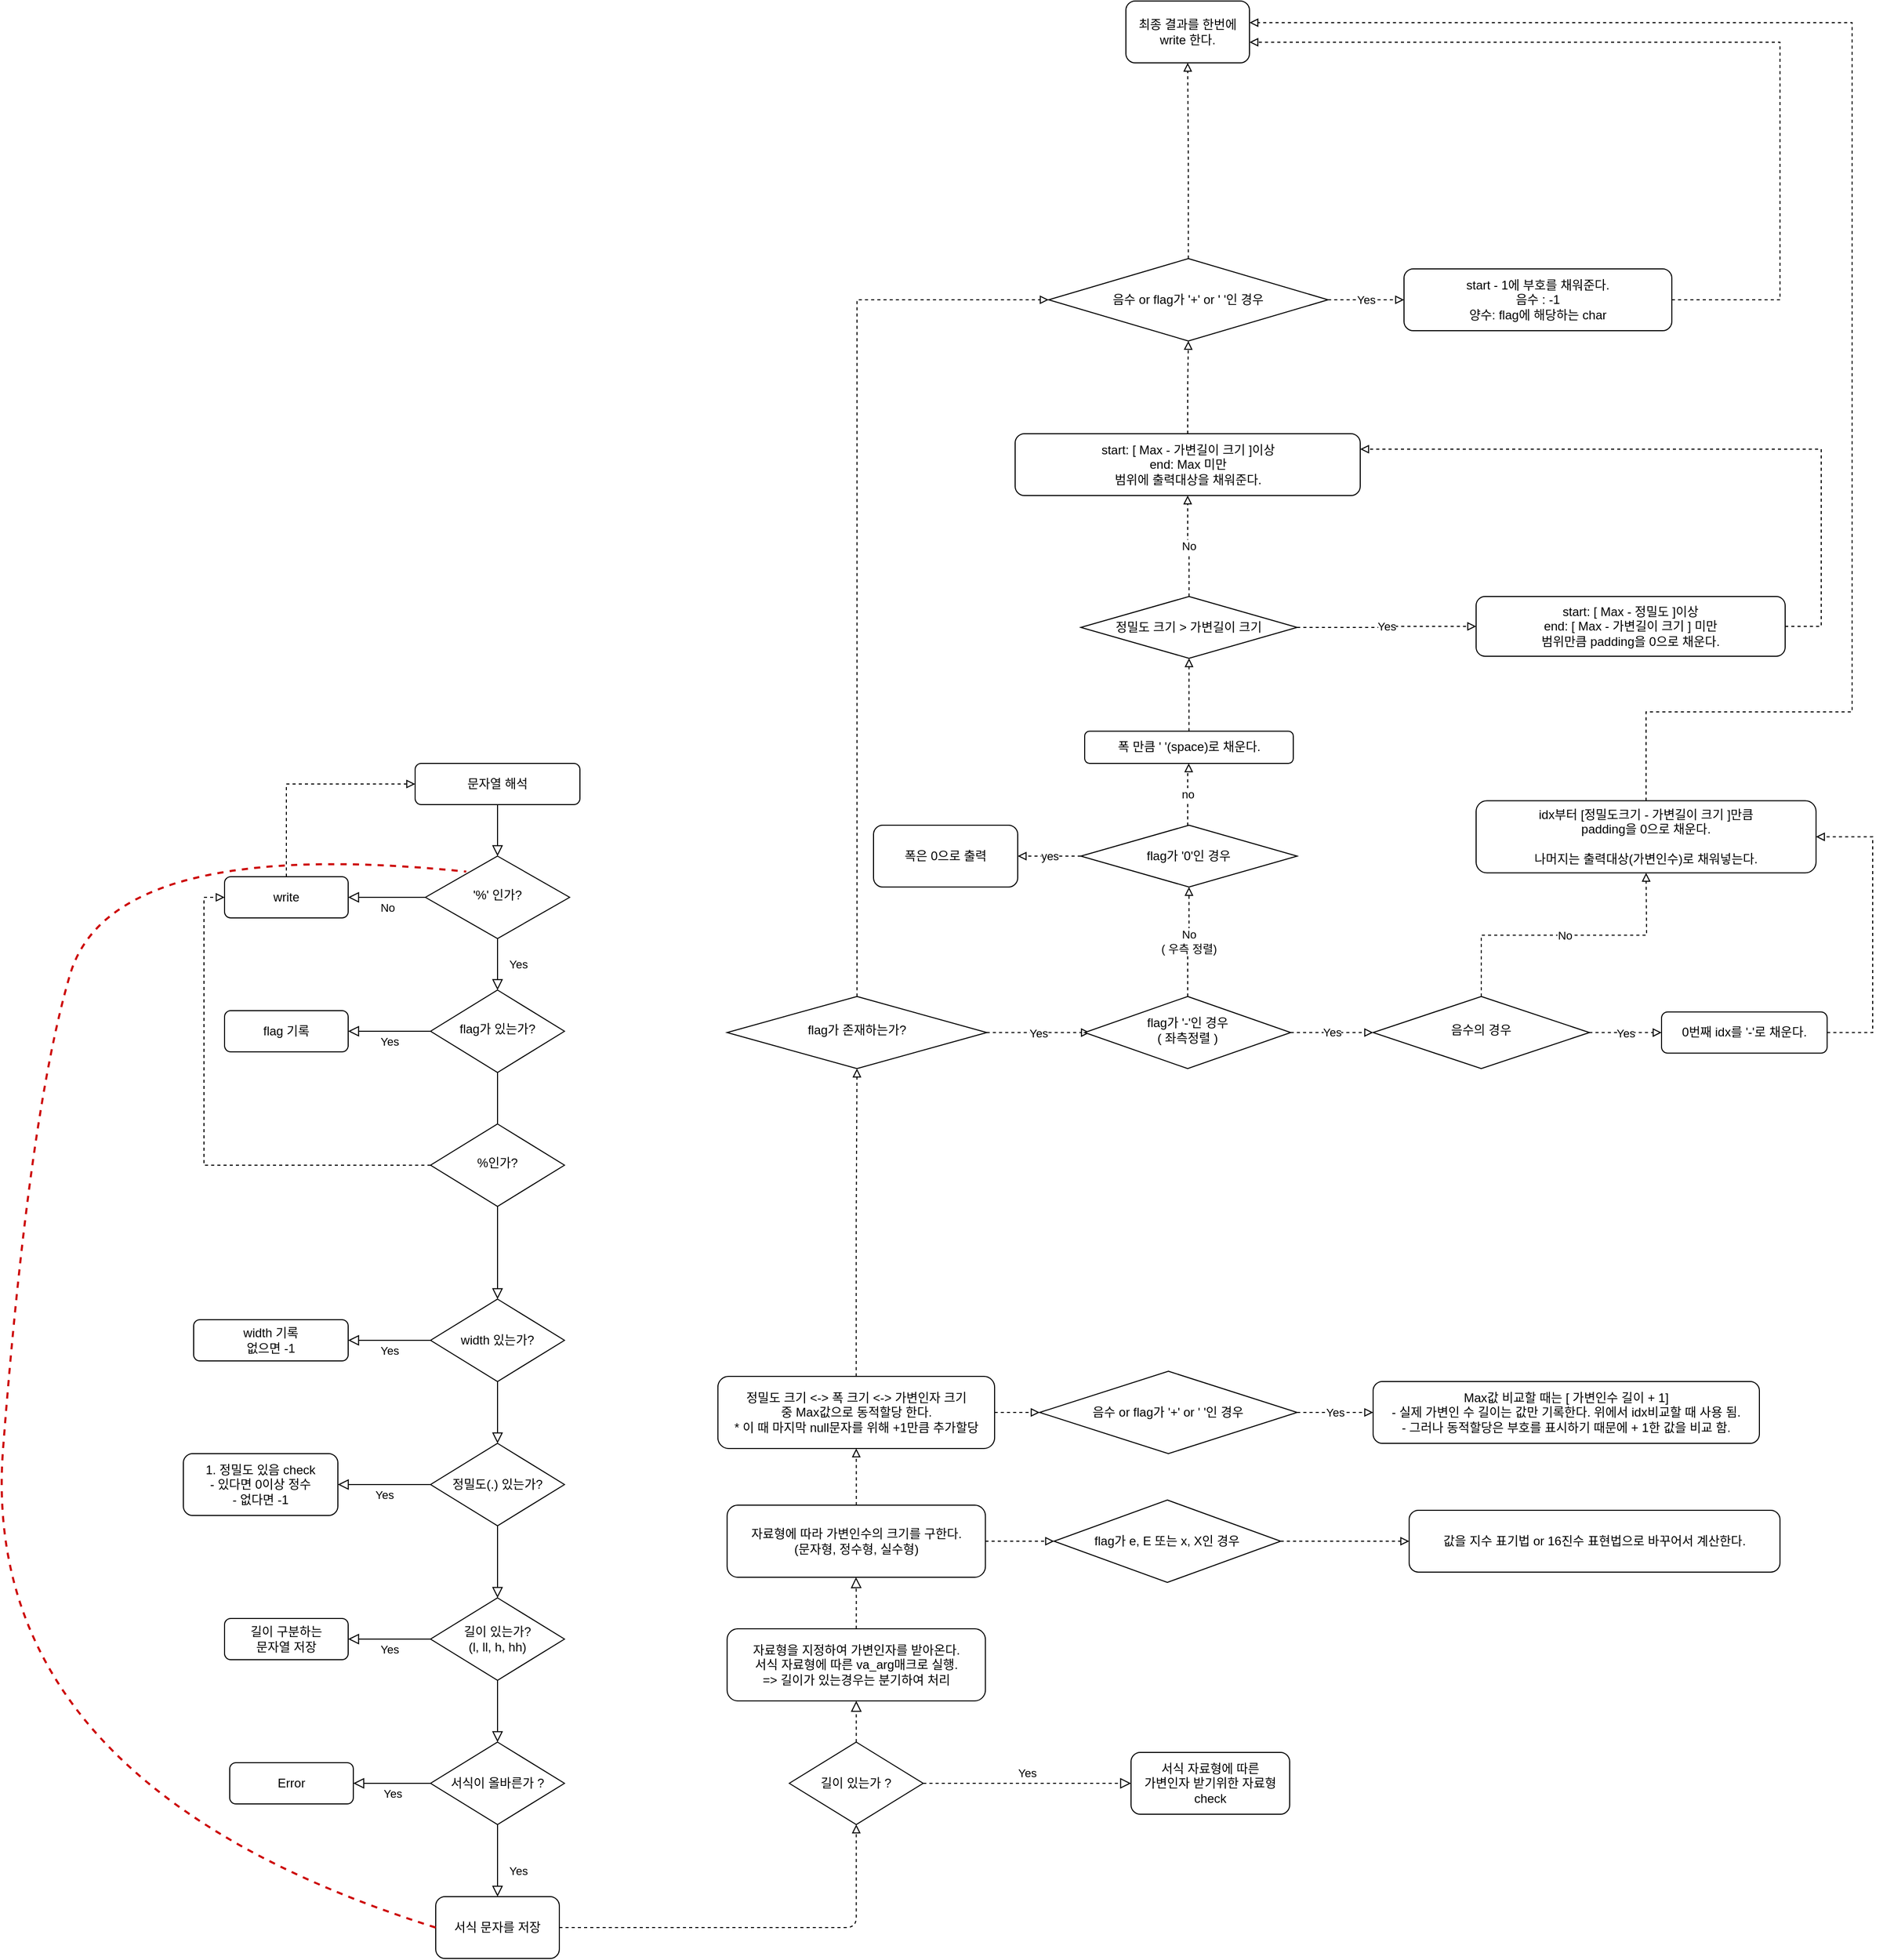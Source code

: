 <mxfile version="13.10.2" type="github">
  <diagram id="C5RBs43oDa-KdzZeNtuy" name="Page-1">
    <mxGraphModel dx="4655" dy="3964" grid="1" gridSize="10" guides="1" tooltips="1" connect="1" arrows="1" fold="1" page="1" pageScale="1" pageWidth="827" pageHeight="1169" math="0" shadow="0">
      <root>
        <mxCell id="WIyWlLk6GJQsqaUBKTNV-0" />
        <mxCell id="WIyWlLk6GJQsqaUBKTNV-1" parent="WIyWlLk6GJQsqaUBKTNV-0" />
        <mxCell id="WIyWlLk6GJQsqaUBKTNV-2" value="" style="rounded=0;html=1;jettySize=auto;orthogonalLoop=1;fontSize=11;endArrow=block;endFill=0;endSize=8;strokeWidth=1;shadow=0;labelBackgroundColor=none;edgeStyle=orthogonalEdgeStyle;" parent="WIyWlLk6GJQsqaUBKTNV-1" source="WIyWlLk6GJQsqaUBKTNV-3" target="WIyWlLk6GJQsqaUBKTNV-6" edge="1">
          <mxGeometry relative="1" as="geometry" />
        </mxCell>
        <mxCell id="WIyWlLk6GJQsqaUBKTNV-3" value="문자열 해석" style="rounded=1;whiteSpace=wrap;html=1;fontSize=12;glass=0;strokeWidth=1;shadow=0;" parent="WIyWlLk6GJQsqaUBKTNV-1" vertex="1">
          <mxGeometry x="545" y="180" width="160" height="40" as="geometry" />
        </mxCell>
        <mxCell id="WIyWlLk6GJQsqaUBKTNV-4" value="Yes" style="rounded=0;html=1;jettySize=auto;orthogonalLoop=1;fontSize=11;endArrow=block;endFill=0;endSize=8;strokeWidth=1;shadow=0;labelBackgroundColor=none;edgeStyle=orthogonalEdgeStyle;" parent="WIyWlLk6GJQsqaUBKTNV-1" source="WIyWlLk6GJQsqaUBKTNV-6" target="WIyWlLk6GJQsqaUBKTNV-10" edge="1">
          <mxGeometry y="20" relative="1" as="geometry">
            <mxPoint as="offset" />
          </mxGeometry>
        </mxCell>
        <mxCell id="WIyWlLk6GJQsqaUBKTNV-5" value="No" style="edgeStyle=orthogonalEdgeStyle;rounded=0;html=1;jettySize=auto;orthogonalLoop=1;fontSize=11;endArrow=block;endFill=0;endSize=8;strokeWidth=1;shadow=0;labelBackgroundColor=none;entryX=1;entryY=0.5;entryDx=0;entryDy=0;exitX=0;exitY=0.5;exitDx=0;exitDy=0;" parent="WIyWlLk6GJQsqaUBKTNV-1" source="WIyWlLk6GJQsqaUBKTNV-6" target="WIyWlLk6GJQsqaUBKTNV-7" edge="1">
          <mxGeometry y="10" relative="1" as="geometry">
            <mxPoint as="offset" />
            <mxPoint x="276" y="310" as="sourcePoint" />
          </mxGeometry>
        </mxCell>
        <mxCell id="WIyWlLk6GJQsqaUBKTNV-6" value="&#39;%&#39; 인가?" style="rhombus;whiteSpace=wrap;html=1;shadow=0;fontFamily=Helvetica;fontSize=12;align=center;strokeWidth=1;spacing=6;spacingTop=-4;" parent="WIyWlLk6GJQsqaUBKTNV-1" vertex="1">
          <mxGeometry x="555" y="270" width="140" height="80" as="geometry" />
        </mxCell>
        <mxCell id="OvsMwWnRRP1DeN86lsT_-8" style="edgeStyle=orthogonalEdgeStyle;rounded=0;orthogonalLoop=1;jettySize=auto;html=1;exitX=0.5;exitY=0;exitDx=0;exitDy=0;entryX=0;entryY=0.5;entryDx=0;entryDy=0;dashed=1;endArrow=block;endFill=0;" edge="1" parent="WIyWlLk6GJQsqaUBKTNV-1" source="WIyWlLk6GJQsqaUBKTNV-7" target="WIyWlLk6GJQsqaUBKTNV-3">
          <mxGeometry relative="1" as="geometry" />
        </mxCell>
        <mxCell id="WIyWlLk6GJQsqaUBKTNV-7" value="write" style="rounded=1;whiteSpace=wrap;html=1;fontSize=12;glass=0;strokeWidth=1;shadow=0;" parent="WIyWlLk6GJQsqaUBKTNV-1" vertex="1">
          <mxGeometry x="360" y="290" width="120" height="40" as="geometry" />
        </mxCell>
        <mxCell id="WIyWlLk6GJQsqaUBKTNV-8" value="" style="rounded=0;html=1;jettySize=auto;orthogonalLoop=1;fontSize=11;endArrow=block;endFill=0;endSize=8;strokeWidth=1;shadow=0;labelBackgroundColor=none;edgeStyle=orthogonalEdgeStyle;entryX=0.5;entryY=0;entryDx=0;entryDy=0;" parent="WIyWlLk6GJQsqaUBKTNV-1" source="WIyWlLk6GJQsqaUBKTNV-10" target="HWznGPXGOaG3OOnh7ew8-0" edge="1">
          <mxGeometry x="0.273" y="20" relative="1" as="geometry">
            <mxPoint as="offset" />
            <mxPoint x="645" y="530" as="targetPoint" />
            <Array as="points" />
          </mxGeometry>
        </mxCell>
        <mxCell id="WIyWlLk6GJQsqaUBKTNV-9" value="Yes" style="edgeStyle=orthogonalEdgeStyle;rounded=0;html=1;jettySize=auto;orthogonalLoop=1;fontSize=11;endArrow=block;endFill=0;endSize=8;strokeWidth=1;shadow=0;labelBackgroundColor=none;entryX=1;entryY=0.5;entryDx=0;entryDy=0;exitX=0;exitY=0.5;exitDx=0;exitDy=0;" parent="WIyWlLk6GJQsqaUBKTNV-1" source="WIyWlLk6GJQsqaUBKTNV-10" target="WIyWlLk6GJQsqaUBKTNV-12" edge="1">
          <mxGeometry y="10" relative="1" as="geometry">
            <mxPoint as="offset" />
            <mxPoint x="271" y="440" as="sourcePoint" />
          </mxGeometry>
        </mxCell>
        <mxCell id="WIyWlLk6GJQsqaUBKTNV-10" value="flag가 있는가?" style="rhombus;whiteSpace=wrap;html=1;shadow=0;fontFamily=Helvetica;fontSize=12;align=center;strokeWidth=1;spacing=6;spacingTop=-4;" parent="WIyWlLk6GJQsqaUBKTNV-1" vertex="1">
          <mxGeometry x="560" y="400" width="130" height="80" as="geometry" />
        </mxCell>
        <mxCell id="WIyWlLk6GJQsqaUBKTNV-12" value="flag 기록" style="rounded=1;whiteSpace=wrap;html=1;fontSize=12;glass=0;strokeWidth=1;shadow=0;" parent="WIyWlLk6GJQsqaUBKTNV-1" vertex="1">
          <mxGeometry x="360" y="420" width="120" height="40" as="geometry" />
        </mxCell>
        <mxCell id="HWznGPXGOaG3OOnh7ew8-0" value="width 있는가?" style="rhombus;whiteSpace=wrap;html=1;" parent="WIyWlLk6GJQsqaUBKTNV-1" vertex="1">
          <mxGeometry x="560" y="700" width="130" height="80" as="geometry" />
        </mxCell>
        <mxCell id="HWznGPXGOaG3OOnh7ew8-6" value="width 기록&lt;br&gt;없으면 -1" style="rounded=1;whiteSpace=wrap;html=1;fontSize=12;glass=0;strokeWidth=1;shadow=0;" parent="WIyWlLk6GJQsqaUBKTNV-1" vertex="1">
          <mxGeometry x="330" y="720" width="150" height="40" as="geometry" />
        </mxCell>
        <mxCell id="HWznGPXGOaG3OOnh7ew8-9" value="정밀도(.) 있는가?" style="rhombus;whiteSpace=wrap;html=1;" parent="WIyWlLk6GJQsqaUBKTNV-1" vertex="1">
          <mxGeometry x="560" y="840" width="130" height="80" as="geometry" />
        </mxCell>
        <mxCell id="HWznGPXGOaG3OOnh7ew8-10" value="" style="rounded=0;html=1;jettySize=auto;orthogonalLoop=1;fontSize=11;endArrow=block;endFill=0;endSize=8;strokeWidth=1;shadow=0;labelBackgroundColor=none;edgeStyle=orthogonalEdgeStyle;entryX=0.5;entryY=0;entryDx=0;entryDy=0;exitX=0.5;exitY=1;exitDx=0;exitDy=0;" parent="WIyWlLk6GJQsqaUBKTNV-1" source="HWznGPXGOaG3OOnh7ew8-0" target="HWznGPXGOaG3OOnh7ew8-9" edge="1">
          <mxGeometry x="0.273" y="20" relative="1" as="geometry">
            <mxPoint as="offset" />
            <mxPoint x="635" y="670" as="sourcePoint" />
            <mxPoint x="635" y="760" as="targetPoint" />
            <Array as="points" />
          </mxGeometry>
        </mxCell>
        <mxCell id="HWznGPXGOaG3OOnh7ew8-12" value="1. 정밀도 있음 check&lt;br&gt;- 있다면 0이상 정수&lt;br&gt;- 없다면 -1" style="rounded=1;whiteSpace=wrap;html=1;fontSize=12;glass=0;strokeWidth=1;shadow=0;" parent="WIyWlLk6GJQsqaUBKTNV-1" vertex="1">
          <mxGeometry x="320" y="850" width="150" height="60" as="geometry" />
        </mxCell>
        <mxCell id="HWznGPXGOaG3OOnh7ew8-13" value="길이 있는가?&lt;br&gt;(l, ll, h, hh)" style="rhombus;whiteSpace=wrap;html=1;" parent="WIyWlLk6GJQsqaUBKTNV-1" vertex="1">
          <mxGeometry x="560" y="990" width="130" height="80" as="geometry" />
        </mxCell>
        <mxCell id="HWznGPXGOaG3OOnh7ew8-15" value="길이 구분하는 &lt;br&gt;문자열 저장" style="rounded=1;whiteSpace=wrap;html=1;fontSize=12;glass=0;strokeWidth=1;shadow=0;" parent="WIyWlLk6GJQsqaUBKTNV-1" vertex="1">
          <mxGeometry x="360" y="1010" width="120" height="40" as="geometry" />
        </mxCell>
        <mxCell id="HWznGPXGOaG3OOnh7ew8-16" value="" style="rounded=0;html=1;jettySize=auto;orthogonalLoop=1;fontSize=11;endArrow=block;endFill=0;endSize=8;strokeWidth=1;shadow=0;labelBackgroundColor=none;edgeStyle=orthogonalEdgeStyle;exitX=0.5;exitY=1;exitDx=0;exitDy=0;" parent="WIyWlLk6GJQsqaUBKTNV-1" source="HWznGPXGOaG3OOnh7ew8-9" edge="1">
          <mxGeometry x="0.273" y="20" relative="1" as="geometry">
            <mxPoint as="offset" />
            <mxPoint x="624.5" y="925" as="sourcePoint" />
            <mxPoint x="625" y="990" as="targetPoint" />
            <Array as="points" />
          </mxGeometry>
        </mxCell>
        <mxCell id="HWznGPXGOaG3OOnh7ew8-17" value="서식이 올바른가 ?" style="rhombus;whiteSpace=wrap;html=1;" parent="WIyWlLk6GJQsqaUBKTNV-1" vertex="1">
          <mxGeometry x="560" y="1130" width="130" height="80" as="geometry" />
        </mxCell>
        <mxCell id="HWznGPXGOaG3OOnh7ew8-19" value="Error" style="rounded=1;whiteSpace=wrap;html=1;fontSize=12;glass=0;strokeWidth=1;shadow=0;" parent="WIyWlLk6GJQsqaUBKTNV-1" vertex="1">
          <mxGeometry x="365" y="1150" width="120" height="40" as="geometry" />
        </mxCell>
        <mxCell id="HWznGPXGOaG3OOnh7ew8-20" value="" style="rounded=0;html=1;jettySize=auto;orthogonalLoop=1;fontSize=11;endArrow=block;endFill=0;endSize=8;strokeWidth=1;shadow=0;labelBackgroundColor=none;edgeStyle=orthogonalEdgeStyle;exitX=0.5;exitY=1;exitDx=0;exitDy=0;entryX=0.5;entryY=0;entryDx=0;entryDy=0;" parent="WIyWlLk6GJQsqaUBKTNV-1" source="HWznGPXGOaG3OOnh7ew8-13" target="HWznGPXGOaG3OOnh7ew8-17" edge="1">
          <mxGeometry x="0.273" y="20" relative="1" as="geometry">
            <mxPoint as="offset" />
            <mxPoint x="624.5" y="1180" as="sourcePoint" />
            <mxPoint x="625" y="1140" as="targetPoint" />
            <Array as="points" />
          </mxGeometry>
        </mxCell>
        <mxCell id="HWznGPXGOaG3OOnh7ew8-26" value="Yes" style="rounded=0;html=1;jettySize=auto;orthogonalLoop=1;fontSize=11;endArrow=block;endFill=0;endSize=8;strokeWidth=1;shadow=0;labelBackgroundColor=none;edgeStyle=orthogonalEdgeStyle;exitX=0.5;exitY=1;exitDx=0;exitDy=0;entryX=0.5;entryY=0;entryDx=0;entryDy=0;" parent="WIyWlLk6GJQsqaUBKTNV-1" source="HWznGPXGOaG3OOnh7ew8-17" edge="1">
          <mxGeometry x="0.273" y="20" relative="1" as="geometry">
            <mxPoint as="offset" />
            <mxPoint x="634.5" y="1190" as="sourcePoint" />
            <mxPoint x="625" y="1280" as="targetPoint" />
            <Array as="points" />
          </mxGeometry>
        </mxCell>
        <mxCell id="HWznGPXGOaG3OOnh7ew8-31" value="서식 문자를 저장" style="rounded=1;whiteSpace=wrap;html=1;" parent="WIyWlLk6GJQsqaUBKTNV-1" vertex="1">
          <mxGeometry x="565" y="1280" width="120" height="60" as="geometry" />
        </mxCell>
        <mxCell id="HWznGPXGOaG3OOnh7ew8-33" value="Yes" style="edgeStyle=orthogonalEdgeStyle;rounded=0;html=1;jettySize=auto;orthogonalLoop=1;fontSize=11;endArrow=block;endFill=0;endSize=8;strokeWidth=1;shadow=0;labelBackgroundColor=none;entryX=1;entryY=0.5;entryDx=0;entryDy=0;exitX=0;exitY=0.5;exitDx=0;exitDy=0;" parent="WIyWlLk6GJQsqaUBKTNV-1" source="HWznGPXGOaG3OOnh7ew8-0" target="HWznGPXGOaG3OOnh7ew8-6" edge="1">
          <mxGeometry y="10" relative="1" as="geometry">
            <mxPoint as="offset" />
            <mxPoint x="570" y="645" as="sourcePoint" />
            <mxPoint x="490" y="645" as="targetPoint" />
          </mxGeometry>
        </mxCell>
        <mxCell id="HWznGPXGOaG3OOnh7ew8-34" value="Yes" style="edgeStyle=orthogonalEdgeStyle;rounded=0;html=1;jettySize=auto;orthogonalLoop=1;fontSize=11;endArrow=block;endFill=0;endSize=8;strokeWidth=1;shadow=0;labelBackgroundColor=none;entryX=1;entryY=0.5;entryDx=0;entryDy=0;exitX=0;exitY=0.5;exitDx=0;exitDy=0;" parent="WIyWlLk6GJQsqaUBKTNV-1" source="HWznGPXGOaG3OOnh7ew8-9" target="HWznGPXGOaG3OOnh7ew8-12" edge="1">
          <mxGeometry y="10" relative="1" as="geometry">
            <mxPoint as="offset" />
            <mxPoint x="570" y="750" as="sourcePoint" />
            <mxPoint x="490" y="750" as="targetPoint" />
          </mxGeometry>
        </mxCell>
        <mxCell id="HWznGPXGOaG3OOnh7ew8-35" value="Yes" style="edgeStyle=orthogonalEdgeStyle;rounded=0;html=1;jettySize=auto;orthogonalLoop=1;fontSize=11;endArrow=block;endFill=0;endSize=8;strokeWidth=1;shadow=0;labelBackgroundColor=none;entryX=1;entryY=0.5;entryDx=0;entryDy=0;exitX=0;exitY=0.5;exitDx=0;exitDy=0;" parent="WIyWlLk6GJQsqaUBKTNV-1" source="HWznGPXGOaG3OOnh7ew8-13" target="HWznGPXGOaG3OOnh7ew8-15" edge="1">
          <mxGeometry y="10" relative="1" as="geometry">
            <mxPoint as="offset" />
            <mxPoint x="570" y="890" as="sourcePoint" />
            <mxPoint x="490" y="890" as="targetPoint" />
          </mxGeometry>
        </mxCell>
        <mxCell id="HWznGPXGOaG3OOnh7ew8-36" value="Yes" style="edgeStyle=orthogonalEdgeStyle;rounded=0;html=1;jettySize=auto;orthogonalLoop=1;fontSize=11;endArrow=block;endFill=0;endSize=8;strokeWidth=1;shadow=0;labelBackgroundColor=none;entryX=1;entryY=0.5;entryDx=0;entryDy=0;exitX=0;exitY=0.5;exitDx=0;exitDy=0;" parent="WIyWlLk6GJQsqaUBKTNV-1" source="HWznGPXGOaG3OOnh7ew8-17" target="HWznGPXGOaG3OOnh7ew8-19" edge="1">
          <mxGeometry y="10" relative="1" as="geometry">
            <mxPoint as="offset" />
            <mxPoint x="570" y="1040" as="sourcePoint" />
            <mxPoint x="490" y="1040" as="targetPoint" />
          </mxGeometry>
        </mxCell>
        <mxCell id="HWznGPXGOaG3OOnh7ew8-40" value="자료형을 지정하여 가변인자를 받아온다.&lt;br&gt;서식 자료형에 따른 va_arg매크로 실행.&lt;br&gt;=&amp;gt; 길이가 있는경우는 분기하여 처리" style="rounded=1;whiteSpace=wrap;html=1;" parent="WIyWlLk6GJQsqaUBKTNV-1" vertex="1">
          <mxGeometry x="847.87" y="1020" width="250.76" height="70" as="geometry" />
        </mxCell>
        <mxCell id="HWznGPXGOaG3OOnh7ew8-42" value="" style="endArrow=block;html=1;dashed=1;endFill=0;entryX=0.5;entryY=1;entryDx=0;entryDy=0;exitX=1;exitY=0.5;exitDx=0;exitDy=0;" parent="WIyWlLk6GJQsqaUBKTNV-1" source="HWznGPXGOaG3OOnh7ew8-31" target="HWznGPXGOaG3OOnh7ew8-47" edge="1">
          <mxGeometry width="50" height="50" relative="1" as="geometry">
            <mxPoint x="782.25" y="1310" as="sourcePoint" />
            <mxPoint x="978.25" y="1230" as="targetPoint" />
            <Array as="points">
              <mxPoint x="973.25" y="1310" />
            </Array>
          </mxGeometry>
        </mxCell>
        <mxCell id="HWznGPXGOaG3OOnh7ew8-47" value="길이 있는가 ?" style="rhombus;whiteSpace=wrap;html=1;" parent="WIyWlLk6GJQsqaUBKTNV-1" vertex="1">
          <mxGeometry x="908.25" y="1130" width="130" height="80" as="geometry" />
        </mxCell>
        <mxCell id="HWznGPXGOaG3OOnh7ew8-48" value="Yes" style="edgeStyle=orthogonalEdgeStyle;rounded=0;html=1;jettySize=auto;orthogonalLoop=1;fontSize=11;endArrow=block;endFill=0;endSize=8;strokeWidth=1;shadow=0;labelBackgroundColor=none;exitX=1;exitY=0.5;exitDx=0;exitDy=0;dashed=1;entryX=0;entryY=0.5;entryDx=0;entryDy=0;" parent="WIyWlLk6GJQsqaUBKTNV-1" source="HWznGPXGOaG3OOnh7ew8-47" target="HWznGPXGOaG3OOnh7ew8-49" edge="1">
          <mxGeometry y="10" relative="1" as="geometry">
            <mxPoint as="offset" />
            <mxPoint x="662.25" y="1180" as="sourcePoint" />
            <mxPoint x="1103.25" y="1170" as="targetPoint" />
          </mxGeometry>
        </mxCell>
        <mxCell id="HWznGPXGOaG3OOnh7ew8-49" value="서식 자료형에 따른&lt;br&gt;가변인자 받기위한 자료형 check" style="rounded=1;whiteSpace=wrap;html=1;" parent="WIyWlLk6GJQsqaUBKTNV-1" vertex="1">
          <mxGeometry x="1240" y="1140" width="154" height="60" as="geometry" />
        </mxCell>
        <mxCell id="HWznGPXGOaG3OOnh7ew8-95" value="" style="edgeStyle=orthogonalEdgeStyle;rounded=0;html=1;jettySize=auto;orthogonalLoop=1;fontSize=11;endArrow=block;endFill=0;endSize=8;strokeWidth=1;shadow=0;labelBackgroundColor=none;exitX=0.5;exitY=0;exitDx=0;exitDy=0;dashed=1;entryX=0.5;entryY=1;entryDx=0;entryDy=0;" parent="WIyWlLk6GJQsqaUBKTNV-1" source="HWznGPXGOaG3OOnh7ew8-47" target="HWznGPXGOaG3OOnh7ew8-40" edge="1">
          <mxGeometry y="10" relative="1" as="geometry">
            <mxPoint as="offset" />
            <mxPoint x="1048.25" y="1180" as="sourcePoint" />
            <mxPoint x="1113.25" y="1180" as="targetPoint" />
          </mxGeometry>
        </mxCell>
        <mxCell id="HWznGPXGOaG3OOnh7ew8-205" style="edgeStyle=orthogonalEdgeStyle;rounded=0;orthogonalLoop=1;jettySize=auto;html=1;entryX=0.5;entryY=1;entryDx=0;entryDy=0;dashed=1;endArrow=block;endFill=0;" parent="WIyWlLk6GJQsqaUBKTNV-1" source="HWznGPXGOaG3OOnh7ew8-129" target="HWznGPXGOaG3OOnh7ew8-133" edge="1">
          <mxGeometry relative="1" as="geometry" />
        </mxCell>
        <mxCell id="t6AYDTPspbTz2cC4Gzjq-4" style="edgeStyle=orthogonalEdgeStyle;rounded=0;orthogonalLoop=1;jettySize=auto;html=1;dashed=1;endArrow=block;endFill=0;" parent="WIyWlLk6GJQsqaUBKTNV-1" source="HWznGPXGOaG3OOnh7ew8-129" target="t6AYDTPspbTz2cC4Gzjq-6" edge="1">
          <mxGeometry relative="1" as="geometry">
            <mxPoint x="1160" y="935" as="targetPoint" />
          </mxGeometry>
        </mxCell>
        <mxCell id="HWznGPXGOaG3OOnh7ew8-129" value="자료형에 따라 가변인수의 크기를 구한다.&lt;br&gt;(문자형, 정수형, 실수형)" style="rounded=1;whiteSpace=wrap;html=1;" parent="WIyWlLk6GJQsqaUBKTNV-1" vertex="1">
          <mxGeometry x="847.87" y="900" width="250.76" height="70" as="geometry" />
        </mxCell>
        <mxCell id="HWznGPXGOaG3OOnh7ew8-130" value="" style="edgeStyle=orthogonalEdgeStyle;rounded=0;html=1;jettySize=auto;orthogonalLoop=1;fontSize=11;endArrow=block;endFill=0;endSize=8;strokeWidth=1;shadow=0;labelBackgroundColor=none;exitX=0.5;exitY=0;exitDx=0;exitDy=0;dashed=1;" parent="WIyWlLk6GJQsqaUBKTNV-1" source="HWznGPXGOaG3OOnh7ew8-40" edge="1">
          <mxGeometry y="10" relative="1" as="geometry">
            <mxPoint as="offset" />
            <mxPoint x="983.25" y="1140" as="sourcePoint" />
            <mxPoint x="973" y="970" as="targetPoint" />
            <Array as="points">
              <mxPoint x="973" y="990" />
              <mxPoint x="973" y="990" />
            </Array>
          </mxGeometry>
        </mxCell>
        <mxCell id="HWznGPXGOaG3OOnh7ew8-197" style="edgeStyle=orthogonalEdgeStyle;rounded=0;orthogonalLoop=1;jettySize=auto;html=1;entryX=0.5;entryY=1;entryDx=0;entryDy=0;dashed=1;endArrow=block;endFill=0;" parent="WIyWlLk6GJQsqaUBKTNV-1" source="HWznGPXGOaG3OOnh7ew8-133" target="HWznGPXGOaG3OOnh7ew8-139" edge="1">
          <mxGeometry relative="1" as="geometry" />
        </mxCell>
        <mxCell id="HWznGPXGOaG3OOnh7ew8-209" style="edgeStyle=orthogonalEdgeStyle;rounded=0;orthogonalLoop=1;jettySize=auto;html=1;entryX=0;entryY=0.5;entryDx=0;entryDy=0;dashed=1;endArrow=block;endFill=0;" parent="WIyWlLk6GJQsqaUBKTNV-1" source="HWznGPXGOaG3OOnh7ew8-133" target="HWznGPXGOaG3OOnh7ew8-192" edge="1">
          <mxGeometry relative="1" as="geometry" />
        </mxCell>
        <mxCell id="HWznGPXGOaG3OOnh7ew8-133" value="정밀도 크기 &amp;lt;-&amp;gt; 폭 크기 &amp;lt;-&amp;gt; 가변인자 크기&lt;br&gt;중 Max값으로 동적할당 한다.&lt;br&gt;* 이 때 마지막 null문자를 위해 +1만큼 추가할당" style="rounded=1;whiteSpace=wrap;html=1;" parent="WIyWlLk6GJQsqaUBKTNV-1" vertex="1">
          <mxGeometry x="838.93" y="775" width="268.63" height="70" as="geometry" />
        </mxCell>
        <mxCell id="HWznGPXGOaG3OOnh7ew8-198" value="Yes" style="edgeStyle=orthogonalEdgeStyle;rounded=0;orthogonalLoop=1;jettySize=auto;html=1;dashed=1;endArrow=block;endFill=0;" parent="WIyWlLk6GJQsqaUBKTNV-1" source="HWznGPXGOaG3OOnh7ew8-139" edge="1">
          <mxGeometry relative="1" as="geometry">
            <mxPoint x="1200" y="441.25" as="targetPoint" />
          </mxGeometry>
        </mxCell>
        <mxCell id="t6AYDTPspbTz2cC4Gzjq-9" style="edgeStyle=orthogonalEdgeStyle;rounded=0;orthogonalLoop=1;jettySize=auto;html=1;entryX=0;entryY=0.5;entryDx=0;entryDy=0;dashed=1;endArrow=block;endFill=0;" parent="WIyWlLk6GJQsqaUBKTNV-1" source="HWznGPXGOaG3OOnh7ew8-139" target="HWznGPXGOaG3OOnh7ew8-231" edge="1">
          <mxGeometry relative="1" as="geometry">
            <Array as="points">
              <mxPoint x="974" y="-270" />
            </Array>
          </mxGeometry>
        </mxCell>
        <mxCell id="HWznGPXGOaG3OOnh7ew8-139" value="flag가 존재하는가?" style="rhombus;whiteSpace=wrap;html=1;shadow=0;fontFamily=Helvetica;fontSize=12;align=center;strokeWidth=1;spacing=6;spacingTop=-4;" parent="WIyWlLk6GJQsqaUBKTNV-1" vertex="1">
          <mxGeometry x="847.87" y="406.25" width="252.13" height="70" as="geometry" />
        </mxCell>
        <mxCell id="HWznGPXGOaG3OOnh7ew8-164" value="No&lt;br&gt;( 우측 정렬)" style="edgeStyle=orthogonalEdgeStyle;rounded=0;orthogonalLoop=1;jettySize=auto;html=1;dashed=1;endArrow=block;endFill=0;entryX=0.5;entryY=1;entryDx=0;entryDy=0;" parent="WIyWlLk6GJQsqaUBKTNV-1" source="HWznGPXGOaG3OOnh7ew8-153" target="OvsMwWnRRP1DeN86lsT_-0" edge="1">
          <mxGeometry relative="1" as="geometry">
            <mxPoint x="1296" y="293" as="targetPoint" />
          </mxGeometry>
        </mxCell>
        <mxCell id="HWznGPXGOaG3OOnh7ew8-166" value="Yes" style="edgeStyle=orthogonalEdgeStyle;rounded=0;orthogonalLoop=1;jettySize=auto;html=1;dashed=1;endArrow=block;endFill=0;" parent="WIyWlLk6GJQsqaUBKTNV-1" source="HWznGPXGOaG3OOnh7ew8-153" target="HWznGPXGOaG3OOnh7ew8-165" edge="1">
          <mxGeometry relative="1" as="geometry" />
        </mxCell>
        <mxCell id="HWznGPXGOaG3OOnh7ew8-153" value="flag가 &#39;-&#39;인 경우&lt;br&gt;( 좌측정렬 )" style="rhombus;whiteSpace=wrap;html=1;shadow=0;fontFamily=Helvetica;fontSize=12;align=center;strokeWidth=1;spacing=6;spacingTop=-4;" parent="WIyWlLk6GJQsqaUBKTNV-1" vertex="1">
          <mxGeometry x="1195" y="406.25" width="200" height="70" as="geometry" />
        </mxCell>
        <mxCell id="HWznGPXGOaG3OOnh7ew8-167" value="Yes" style="edgeStyle=orthogonalEdgeStyle;rounded=0;orthogonalLoop=1;jettySize=auto;html=1;dashed=1;endArrow=block;endFill=0;" parent="WIyWlLk6GJQsqaUBKTNV-1" source="HWznGPXGOaG3OOnh7ew8-165" edge="1">
          <mxGeometry relative="1" as="geometry">
            <mxPoint x="1755" y="441.25" as="targetPoint" />
          </mxGeometry>
        </mxCell>
        <mxCell id="HWznGPXGOaG3OOnh7ew8-171" value="No" style="edgeStyle=orthogonalEdgeStyle;rounded=0;orthogonalLoop=1;jettySize=auto;html=1;exitX=0.5;exitY=0;exitDx=0;exitDy=0;dashed=1;endArrow=block;endFill=0;" parent="WIyWlLk6GJQsqaUBKTNV-1" source="HWznGPXGOaG3OOnh7ew8-165" edge="1">
          <mxGeometry relative="1" as="geometry">
            <mxPoint x="1740" y="286.25" as="targetPoint" />
          </mxGeometry>
        </mxCell>
        <mxCell id="HWznGPXGOaG3OOnh7ew8-165" value="음수의 경우" style="rhombus;whiteSpace=wrap;html=1;shadow=0;fontFamily=Helvetica;fontSize=12;align=center;strokeWidth=1;spacing=6;spacingTop=-4;" parent="WIyWlLk6GJQsqaUBKTNV-1" vertex="1">
          <mxGeometry x="1475" y="406.25" width="210" height="70" as="geometry" />
        </mxCell>
        <mxCell id="HWznGPXGOaG3OOnh7ew8-210" style="edgeStyle=orthogonalEdgeStyle;rounded=0;orthogonalLoop=1;jettySize=auto;html=1;entryX=1;entryY=0.5;entryDx=0;entryDy=0;dashed=1;endArrow=block;endFill=0;" parent="WIyWlLk6GJQsqaUBKTNV-1" source="HWznGPXGOaG3OOnh7ew8-168" target="HWznGPXGOaG3OOnh7ew8-169" edge="1">
          <mxGeometry relative="1" as="geometry">
            <Array as="points">
              <mxPoint x="1960" y="441" />
              <mxPoint x="1960" y="251" />
            </Array>
          </mxGeometry>
        </mxCell>
        <mxCell id="HWznGPXGOaG3OOnh7ew8-168" value="0번째 idx를 &#39;-&#39;로 채운다." style="rounded=1;whiteSpace=wrap;html=1;" parent="WIyWlLk6GJQsqaUBKTNV-1" vertex="1">
          <mxGeometry x="1755" y="421.25" width="160.76" height="40" as="geometry" />
        </mxCell>
        <mxCell id="t6AYDTPspbTz2cC4Gzjq-10" style="edgeStyle=orthogonalEdgeStyle;rounded=0;orthogonalLoop=1;jettySize=auto;html=1;dashed=1;endArrow=block;endFill=0;" parent="WIyWlLk6GJQsqaUBKTNV-1" source="HWznGPXGOaG3OOnh7ew8-169" target="t6AYDTPspbTz2cC4Gzjq-1" edge="1">
          <mxGeometry relative="1" as="geometry">
            <mxPoint x="1358" y="-539" as="targetPoint" />
            <Array as="points">
              <mxPoint x="1740" y="130" />
              <mxPoint x="1940" y="130" />
              <mxPoint x="1940" y="-539" />
            </Array>
          </mxGeometry>
        </mxCell>
        <mxCell id="HWznGPXGOaG3OOnh7ew8-169" value="idx부터 [정밀도크기 - 가변길이 크기 ]만큼 &lt;br&gt;padding을 0으로 채운다.&lt;br&gt;&lt;br&gt;나머지는 출력대상(가변인수)로 채워넣는다." style="rounded=1;whiteSpace=wrap;html=1;" parent="WIyWlLk6GJQsqaUBKTNV-1" vertex="1">
          <mxGeometry x="1575" y="216.25" width="330" height="70" as="geometry" />
        </mxCell>
        <mxCell id="HWznGPXGOaG3OOnh7ew8-194" value="Yes" style="edgeStyle=orthogonalEdgeStyle;rounded=0;orthogonalLoop=1;jettySize=auto;html=1;dashed=1;endArrow=block;endFill=0;" parent="WIyWlLk6GJQsqaUBKTNV-1" source="HWznGPXGOaG3OOnh7ew8-192" target="HWznGPXGOaG3OOnh7ew8-195" edge="1">
          <mxGeometry relative="1" as="geometry">
            <mxPoint x="1443.5" y="815" as="targetPoint" />
          </mxGeometry>
        </mxCell>
        <mxCell id="HWznGPXGOaG3OOnh7ew8-192" value="음수 or flag가 &#39;+&#39; or &#39; &#39;인 경우" style="rhombus;whiteSpace=wrap;html=1;" parent="WIyWlLk6GJQsqaUBKTNV-1" vertex="1">
          <mxGeometry x="1151.25" y="770" width="250" height="80" as="geometry" />
        </mxCell>
        <mxCell id="HWznGPXGOaG3OOnh7ew8-195" value="Max값 비교할 때는 [ 가변인수 길이 + 1]&lt;br&gt;- 실제 가변인 수 길이는 값만 기록한다. 위에서 idx비교할 때 사용 됨.&lt;br&gt;- 그러나 동적할당은 부호를 표시하기 때문에 + 1한 값을 비교 함." style="rounded=1;whiteSpace=wrap;html=1;" parent="WIyWlLk6GJQsqaUBKTNV-1" vertex="1">
          <mxGeometry x="1475" y="780" width="375" height="60" as="geometry" />
        </mxCell>
        <mxCell id="HWznGPXGOaG3OOnh7ew8-218" style="edgeStyle=orthogonalEdgeStyle;rounded=0;orthogonalLoop=1;jettySize=auto;html=1;dashed=1;endArrow=block;endFill=0;" parent="WIyWlLk6GJQsqaUBKTNV-1" source="HWznGPXGOaG3OOnh7ew8-217" target="HWznGPXGOaG3OOnh7ew8-219" edge="1">
          <mxGeometry relative="1" as="geometry">
            <mxPoint x="1296.25" y="80" as="targetPoint" />
          </mxGeometry>
        </mxCell>
        <mxCell id="HWznGPXGOaG3OOnh7ew8-217" value="폭 만큼 &#39; &#39;(space)로 채운다." style="rounded=1;whiteSpace=wrap;html=1;" parent="WIyWlLk6GJQsqaUBKTNV-1" vertex="1">
          <mxGeometry x="1195" y="148.75" width="202.5" height="31.25" as="geometry" />
        </mxCell>
        <mxCell id="HWznGPXGOaG3OOnh7ew8-221" value="Yes" style="edgeStyle=orthogonalEdgeStyle;rounded=0;orthogonalLoop=1;jettySize=auto;html=1;dashed=1;endArrow=block;endFill=0;" parent="WIyWlLk6GJQsqaUBKTNV-1" source="HWznGPXGOaG3OOnh7ew8-219" target="HWznGPXGOaG3OOnh7ew8-222" edge="1">
          <mxGeometry relative="1" as="geometry">
            <mxPoint x="1480" y="48" as="targetPoint" />
          </mxGeometry>
        </mxCell>
        <mxCell id="HWznGPXGOaG3OOnh7ew8-223" value="No" style="edgeStyle=orthogonalEdgeStyle;rounded=0;orthogonalLoop=1;jettySize=auto;html=1;dashed=1;endArrow=block;endFill=0;" parent="WIyWlLk6GJQsqaUBKTNV-1" source="HWznGPXGOaG3OOnh7ew8-219" target="HWznGPXGOaG3OOnh7ew8-224" edge="1">
          <mxGeometry relative="1" as="geometry">
            <mxPoint x="1296.25" y="-70" as="targetPoint" />
          </mxGeometry>
        </mxCell>
        <mxCell id="HWznGPXGOaG3OOnh7ew8-219" value="정밀도 크기 &amp;gt; 가변길이 크기" style="rhombus;whiteSpace=wrap;html=1;" parent="WIyWlLk6GJQsqaUBKTNV-1" vertex="1">
          <mxGeometry x="1191.25" y="18" width="210" height="60" as="geometry" />
        </mxCell>
        <mxCell id="HWznGPXGOaG3OOnh7ew8-225" style="edgeStyle=orthogonalEdgeStyle;rounded=0;orthogonalLoop=1;jettySize=auto;html=1;entryX=1;entryY=0.25;entryDx=0;entryDy=0;dashed=1;endArrow=block;endFill=0;" parent="WIyWlLk6GJQsqaUBKTNV-1" source="HWznGPXGOaG3OOnh7ew8-222" target="HWznGPXGOaG3OOnh7ew8-224" edge="1">
          <mxGeometry relative="1" as="geometry">
            <Array as="points">
              <mxPoint x="1910" y="47" />
              <mxPoint x="1910" y="-125" />
            </Array>
          </mxGeometry>
        </mxCell>
        <mxCell id="HWznGPXGOaG3OOnh7ew8-222" value="start: [ Max - 정밀도 ]이상&lt;br&gt;end: [ Max - 가변길이 크기 ] 미만&lt;br&gt;범위만큼 padding을 0으로 채운다." style="rounded=1;whiteSpace=wrap;html=1;" parent="WIyWlLk6GJQsqaUBKTNV-1" vertex="1">
          <mxGeometry x="1575" y="18" width="300" height="58" as="geometry" />
        </mxCell>
        <mxCell id="HWznGPXGOaG3OOnh7ew8-237" style="edgeStyle=orthogonalEdgeStyle;rounded=0;orthogonalLoop=1;jettySize=auto;html=1;entryX=0.5;entryY=1;entryDx=0;entryDy=0;dashed=1;endArrow=block;endFill=0;" parent="WIyWlLk6GJQsqaUBKTNV-1" source="HWznGPXGOaG3OOnh7ew8-224" target="HWznGPXGOaG3OOnh7ew8-231" edge="1">
          <mxGeometry relative="1" as="geometry" />
        </mxCell>
        <mxCell id="HWznGPXGOaG3OOnh7ew8-224" value="start:&amp;nbsp;[ Max - 가변길이 크기 ]이상&lt;br&gt;end: Max 미만&lt;br&gt;범위에 출력대상을 채워준다." style="rounded=1;whiteSpace=wrap;html=1;" parent="WIyWlLk6GJQsqaUBKTNV-1" vertex="1">
          <mxGeometry x="1127.5" y="-140" width="335" height="60" as="geometry" />
        </mxCell>
        <mxCell id="HWznGPXGOaG3OOnh7ew8-230" value="Yes" style="edgeStyle=orthogonalEdgeStyle;rounded=0;orthogonalLoop=1;jettySize=auto;html=1;dashed=1;endArrow=block;endFill=0;" parent="WIyWlLk6GJQsqaUBKTNV-1" source="HWznGPXGOaG3OOnh7ew8-231" target="HWznGPXGOaG3OOnh7ew8-232" edge="1">
          <mxGeometry relative="1" as="geometry">
            <mxPoint x="1473.5" y="-265" as="targetPoint" />
          </mxGeometry>
        </mxCell>
        <mxCell id="t6AYDTPspbTz2cC4Gzjq-0" style="edgeStyle=orthogonalEdgeStyle;rounded=0;orthogonalLoop=1;jettySize=auto;html=1;exitX=0.5;exitY=0;exitDx=0;exitDy=0;dashed=1;endArrow=block;endFill=0;" parent="WIyWlLk6GJQsqaUBKTNV-1" source="HWznGPXGOaG3OOnh7ew8-231" target="t6AYDTPspbTz2cC4Gzjq-1" edge="1">
          <mxGeometry relative="1" as="geometry">
            <mxPoint x="1295.429" y="-450" as="targetPoint" />
          </mxGeometry>
        </mxCell>
        <mxCell id="HWznGPXGOaG3OOnh7ew8-231" value="음수 or flag가 &#39;+&#39; or &#39; &#39;인 경우" style="rhombus;whiteSpace=wrap;html=1;" parent="WIyWlLk6GJQsqaUBKTNV-1" vertex="1">
          <mxGeometry x="1160" y="-310" width="271.25" height="80" as="geometry" />
        </mxCell>
        <mxCell id="t6AYDTPspbTz2cC4Gzjq-2" style="edgeStyle=orthogonalEdgeStyle;rounded=0;orthogonalLoop=1;jettySize=auto;html=1;dashed=1;endArrow=block;endFill=0;" parent="WIyWlLk6GJQsqaUBKTNV-1" source="HWznGPXGOaG3OOnh7ew8-232" target="t6AYDTPspbTz2cC4Gzjq-1" edge="1">
          <mxGeometry relative="1" as="geometry">
            <mxPoint x="1360" y="-520" as="targetPoint" />
            <Array as="points">
              <mxPoint x="1870" y="-270" />
              <mxPoint x="1870" y="-520" />
            </Array>
          </mxGeometry>
        </mxCell>
        <mxCell id="HWznGPXGOaG3OOnh7ew8-232" value="start - 1에 부호를 채워준다.&lt;br&gt;음수 : -1&lt;br&gt;양수: flag에 해당하는 char" style="rounded=1;whiteSpace=wrap;html=1;" parent="WIyWlLk6GJQsqaUBKTNV-1" vertex="1">
          <mxGeometry x="1505" y="-300" width="260" height="60" as="geometry" />
        </mxCell>
        <mxCell id="t6AYDTPspbTz2cC4Gzjq-1" value="최종 결과를 한번에 write 한다." style="rounded=1;whiteSpace=wrap;html=1;" parent="WIyWlLk6GJQsqaUBKTNV-1" vertex="1">
          <mxGeometry x="1234.999" y="-560" width="120" height="60" as="geometry" />
        </mxCell>
        <mxCell id="t6AYDTPspbTz2cC4Gzjq-7" style="edgeStyle=orthogonalEdgeStyle;rounded=0;orthogonalLoop=1;jettySize=auto;html=1;dashed=1;endArrow=block;endFill=0;" parent="WIyWlLk6GJQsqaUBKTNV-1" source="t6AYDTPspbTz2cC4Gzjq-6" target="t6AYDTPspbTz2cC4Gzjq-8" edge="1">
          <mxGeometry relative="1" as="geometry">
            <mxPoint x="1460" y="935" as="targetPoint" />
          </mxGeometry>
        </mxCell>
        <mxCell id="t6AYDTPspbTz2cC4Gzjq-6" value="flag가 e, E 또는 x, X인 경우" style="rhombus;whiteSpace=wrap;html=1;" parent="WIyWlLk6GJQsqaUBKTNV-1" vertex="1">
          <mxGeometry x="1165.25" y="895" width="220" height="80" as="geometry" />
        </mxCell>
        <mxCell id="t6AYDTPspbTz2cC4Gzjq-8" value="값을 지수 표기법 or 16진수 표현법으로 바꾸어서 계산한다." style="rounded=1;whiteSpace=wrap;html=1;" parent="WIyWlLk6GJQsqaUBKTNV-1" vertex="1">
          <mxGeometry x="1510" y="905" width="360" height="60" as="geometry" />
        </mxCell>
        <mxCell id="OvsMwWnRRP1DeN86lsT_-1" value="no" style="edgeStyle=orthogonalEdgeStyle;rounded=0;orthogonalLoop=1;jettySize=auto;html=1;dashed=1;endArrow=block;endFill=0;" edge="1" parent="WIyWlLk6GJQsqaUBKTNV-1" source="OvsMwWnRRP1DeN86lsT_-0" target="HWznGPXGOaG3OOnh7ew8-217">
          <mxGeometry relative="1" as="geometry">
            <Array as="points">
              <mxPoint x="1295" y="190" />
              <mxPoint x="1296" y="190" />
            </Array>
          </mxGeometry>
        </mxCell>
        <mxCell id="OvsMwWnRRP1DeN86lsT_-2" value="yes" style="edgeStyle=orthogonalEdgeStyle;rounded=0;orthogonalLoop=1;jettySize=auto;html=1;dashed=1;endArrow=block;endFill=0;" edge="1" parent="WIyWlLk6GJQsqaUBKTNV-1" source="OvsMwWnRRP1DeN86lsT_-0" target="OvsMwWnRRP1DeN86lsT_-3">
          <mxGeometry relative="1" as="geometry">
            <mxPoint x="1110" y="270" as="targetPoint" />
          </mxGeometry>
        </mxCell>
        <mxCell id="OvsMwWnRRP1DeN86lsT_-0" value="flag가 &#39;0&#39;인 경우" style="rhombus;whiteSpace=wrap;html=1;" vertex="1" parent="WIyWlLk6GJQsqaUBKTNV-1">
          <mxGeometry x="1191.25" y="240" width="210" height="60" as="geometry" />
        </mxCell>
        <mxCell id="OvsMwWnRRP1DeN86lsT_-3" value="폭은 0으로 출력" style="rounded=1;whiteSpace=wrap;html=1;" vertex="1" parent="WIyWlLk6GJQsqaUBKTNV-1">
          <mxGeometry x="990" y="240" width="140" height="60" as="geometry" />
        </mxCell>
        <mxCell id="OvsMwWnRRP1DeN86lsT_-6" style="edgeStyle=orthogonalEdgeStyle;rounded=0;orthogonalLoop=1;jettySize=auto;html=1;entryX=0;entryY=0.5;entryDx=0;entryDy=0;dashed=1;endArrow=block;endFill=0;" edge="1" parent="WIyWlLk6GJQsqaUBKTNV-1" source="OvsMwWnRRP1DeN86lsT_-5" target="WIyWlLk6GJQsqaUBKTNV-7">
          <mxGeometry relative="1" as="geometry" />
        </mxCell>
        <mxCell id="OvsMwWnRRP1DeN86lsT_-5" value="%인가?" style="rhombus;whiteSpace=wrap;html=1;shadow=0;fontFamily=Helvetica;fontSize=12;align=center;strokeWidth=1;spacing=6;spacingTop=-4;" vertex="1" parent="WIyWlLk6GJQsqaUBKTNV-1">
          <mxGeometry x="560" y="530" width="130" height="80" as="geometry" />
        </mxCell>
        <mxCell id="OvsMwWnRRP1DeN86lsT_-21" value="" style="curved=1;endArrow=none;html=1;dashed=1;entryX=0.283;entryY=0.188;entryDx=0;entryDy=0;entryPerimeter=0;exitX=0;exitY=0.5;exitDx=0;exitDy=0;endFill=0;strokeWidth=2;strokeColor=#CC0000;" edge="1" parent="WIyWlLk6GJQsqaUBKTNV-1" source="HWznGPXGOaG3OOnh7ew8-31" target="WIyWlLk6GJQsqaUBKTNV-6">
          <mxGeometry width="50" height="50" relative="1" as="geometry">
            <mxPoint x="300" y="1292.759" as="sourcePoint" />
            <mxPoint x="220" y="520" as="targetPoint" />
            <Array as="points">
              <mxPoint x="120" y="1170" />
              <mxPoint x="170" y="520" />
              <mxPoint x="250" y="250" />
            </Array>
          </mxGeometry>
        </mxCell>
      </root>
    </mxGraphModel>
  </diagram>
</mxfile>
